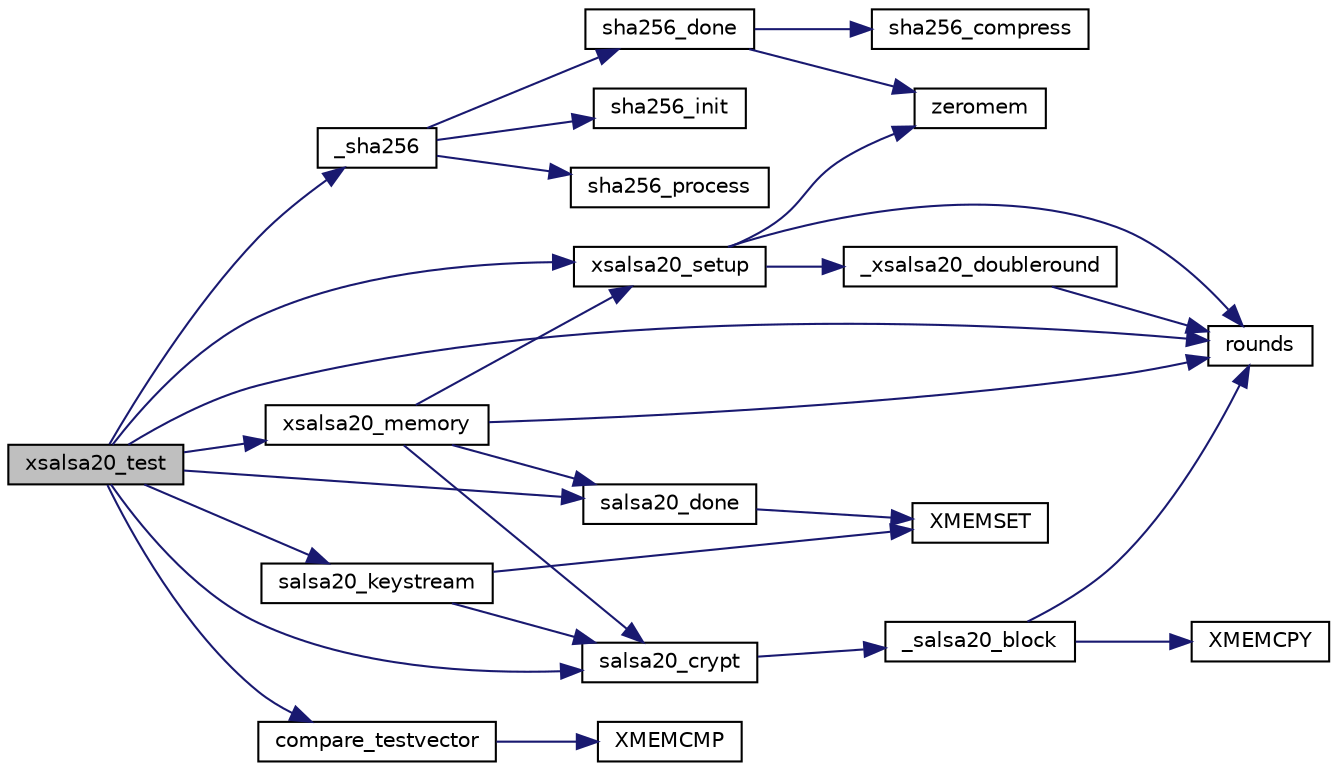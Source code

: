digraph "xsalsa20_test"
{
 // LATEX_PDF_SIZE
  edge [fontname="Helvetica",fontsize="10",labelfontname="Helvetica",labelfontsize="10"];
  node [fontname="Helvetica",fontsize="10",shape=record];
  rankdir="LR";
  Node8 [label="xsalsa20_test",height=0.2,width=0.4,color="black", fillcolor="grey75", style="filled", fontcolor="black",tooltip=" "];
  Node8 -> Node9 [color="midnightblue",fontsize="10",style="solid",fontname="Helvetica"];
  Node9 [label="_sha256",height=0.2,width=0.4,color="black", fillcolor="white", style="filled",URL="$xsalsa20__test_8c.html#a7fcfbd99a01c14c1da60a10132de39a1",tooltip=" "];
  Node9 -> Node10 [color="midnightblue",fontsize="10",style="solid",fontname="Helvetica"];
  Node10 [label="sha256_done",height=0.2,width=0.4,color="black", fillcolor="white", style="filled",URL="$sha256_8c.html#a53db56f3eb9f35c59b134533be31c301",tooltip="Terminate the hash to get the digest."];
  Node10 -> Node11 [color="midnightblue",fontsize="10",style="solid",fontname="Helvetica"];
  Node11 [label="sha256_compress",height=0.2,width=0.4,color="black", fillcolor="white", style="filled",URL="$sha256_8c.html#ac87e8a7c22810735390e70611006bfe5",tooltip=" "];
  Node10 -> Node12 [color="midnightblue",fontsize="10",style="solid",fontname="Helvetica"];
  Node12 [label="zeromem",height=0.2,width=0.4,color="black", fillcolor="white", style="filled",URL="$tomcrypt__misc_8h.html#a63b6e188713790263bfd3612fe8b398f",tooltip="Zero a block of memory."];
  Node9 -> Node13 [color="midnightblue",fontsize="10",style="solid",fontname="Helvetica"];
  Node13 [label="sha256_init",height=0.2,width=0.4,color="black", fillcolor="white", style="filled",URL="$sha256_8c.html#a6290ad544b02c822c2ca6c30b8d1ee07",tooltip="Initialize the hash state."];
  Node9 -> Node14 [color="midnightblue",fontsize="10",style="solid",fontname="Helvetica"];
  Node14 [label="sha256_process",height=0.2,width=0.4,color="black", fillcolor="white", style="filled",URL="$sha256_8c.html#a8b983a80c9edd5d997a3937963ae7856",tooltip="Process a block of memory though the hash."];
  Node8 -> Node15 [color="midnightblue",fontsize="10",style="solid",fontname="Helvetica"];
  Node15 [label="compare_testvector",height=0.2,width=0.4,color="black", fillcolor="white", style="filled",URL="$tomcrypt__misc_8h.html#a7764a7f27897c6182335752df00b5f8e",tooltip="Compare two test-vectors."];
  Node15 -> Node16 [color="midnightblue",fontsize="10",style="solid",fontname="Helvetica"];
  Node16 [label="XMEMCMP",height=0.2,width=0.4,color="black", fillcolor="white", style="filled",URL="$tomcrypt__cfg_8h.html#a372b974ec0ac07abcd55297554fe540f",tooltip=" "];
  Node8 -> Node17 [color="midnightblue",fontsize="10",style="solid",fontname="Helvetica"];
  Node17 [label="rounds",height=0.2,width=0.4,color="black", fillcolor="white", style="filled",URL="$kseed_8c.html#a51da46362a22c8107683876e9c12ec82",tooltip=" "];
  Node8 -> Node18 [color="midnightblue",fontsize="10",style="solid",fontname="Helvetica"];
  Node18 [label="salsa20_crypt",height=0.2,width=0.4,color="black", fillcolor="white", style="filled",URL="$salsa20__crypt_8c.html#ac9983b8790b277b19ac0e6efcd5bc298",tooltip="Encrypt (or decrypt) bytes of ciphertext (or plaintext) with Salsa20."];
  Node18 -> Node19 [color="midnightblue",fontsize="10",style="solid",fontname="Helvetica"];
  Node19 [label="_salsa20_block",height=0.2,width=0.4,color="black", fillcolor="white", style="filled",URL="$salsa20__crypt_8c.html#af84eeda458c4aba7b72d6fb99fc70242",tooltip=" "];
  Node19 -> Node17 [color="midnightblue",fontsize="10",style="solid",fontname="Helvetica"];
  Node19 -> Node20 [color="midnightblue",fontsize="10",style="solid",fontname="Helvetica"];
  Node20 [label="XMEMCPY",height=0.2,width=0.4,color="black", fillcolor="white", style="filled",URL="$tomcrypt__cfg_8h.html#a7691dd48d60d5fc6daf2fa7ec4c55e12",tooltip=" "];
  Node8 -> Node21 [color="midnightblue",fontsize="10",style="solid",fontname="Helvetica"];
  Node21 [label="salsa20_done",height=0.2,width=0.4,color="black", fillcolor="white", style="filled",URL="$salsa20__done_8c.html#a465c34bbeed87ae78733565f8c2c698c",tooltip="Terminate and clear Salsa20 state."];
  Node21 -> Node22 [color="midnightblue",fontsize="10",style="solid",fontname="Helvetica"];
  Node22 [label="XMEMSET",height=0.2,width=0.4,color="black", fillcolor="white", style="filled",URL="$tomcrypt__cfg_8h.html#aa3c34a6f6c61de7da9258b5a30e32c2f",tooltip=" "];
  Node8 -> Node23 [color="midnightblue",fontsize="10",style="solid",fontname="Helvetica"];
  Node23 [label="salsa20_keystream",height=0.2,width=0.4,color="black", fillcolor="white", style="filled",URL="$salsa20__keystream_8c.html#a748ea714271d7ecbdc75ff94eae0c15d",tooltip="Generate a stream of random bytes via Salsa20."];
  Node23 -> Node18 [color="midnightblue",fontsize="10",style="solid",fontname="Helvetica"];
  Node23 -> Node22 [color="midnightblue",fontsize="10",style="solid",fontname="Helvetica"];
  Node8 -> Node24 [color="midnightblue",fontsize="10",style="solid",fontname="Helvetica"];
  Node24 [label="xsalsa20_memory",height=0.2,width=0.4,color="black", fillcolor="white", style="filled",URL="$xsalsa20__memory_8c.html#a07c4bf65051eaa8738b55b2e1238be10",tooltip="Encrypt (or decrypt) bytes of ciphertext (or plaintext) with XSalsa20."];
  Node24 -> Node17 [color="midnightblue",fontsize="10",style="solid",fontname="Helvetica"];
  Node24 -> Node18 [color="midnightblue",fontsize="10",style="solid",fontname="Helvetica"];
  Node24 -> Node21 [color="midnightblue",fontsize="10",style="solid",fontname="Helvetica"];
  Node24 -> Node25 [color="midnightblue",fontsize="10",style="solid",fontname="Helvetica"];
  Node25 [label="xsalsa20_setup",height=0.2,width=0.4,color="black", fillcolor="white", style="filled",URL="$xsalsa20__setup_8c.html#a974b021979b425374d24f4ce4304ee8c",tooltip="Initialize an XSalsa20 context."];
  Node25 -> Node26 [color="midnightblue",fontsize="10",style="solid",fontname="Helvetica"];
  Node26 [label="_xsalsa20_doubleround",height=0.2,width=0.4,color="black", fillcolor="white", style="filled",URL="$xsalsa20__setup_8c.html#a55d9b8c849cdbceb4ef9850dadd47a92",tooltip=" "];
  Node26 -> Node17 [color="midnightblue",fontsize="10",style="solid",fontname="Helvetica"];
  Node25 -> Node17 [color="midnightblue",fontsize="10",style="solid",fontname="Helvetica"];
  Node25 -> Node12 [color="midnightblue",fontsize="10",style="solid",fontname="Helvetica"];
  Node8 -> Node25 [color="midnightblue",fontsize="10",style="solid",fontname="Helvetica"];
}
